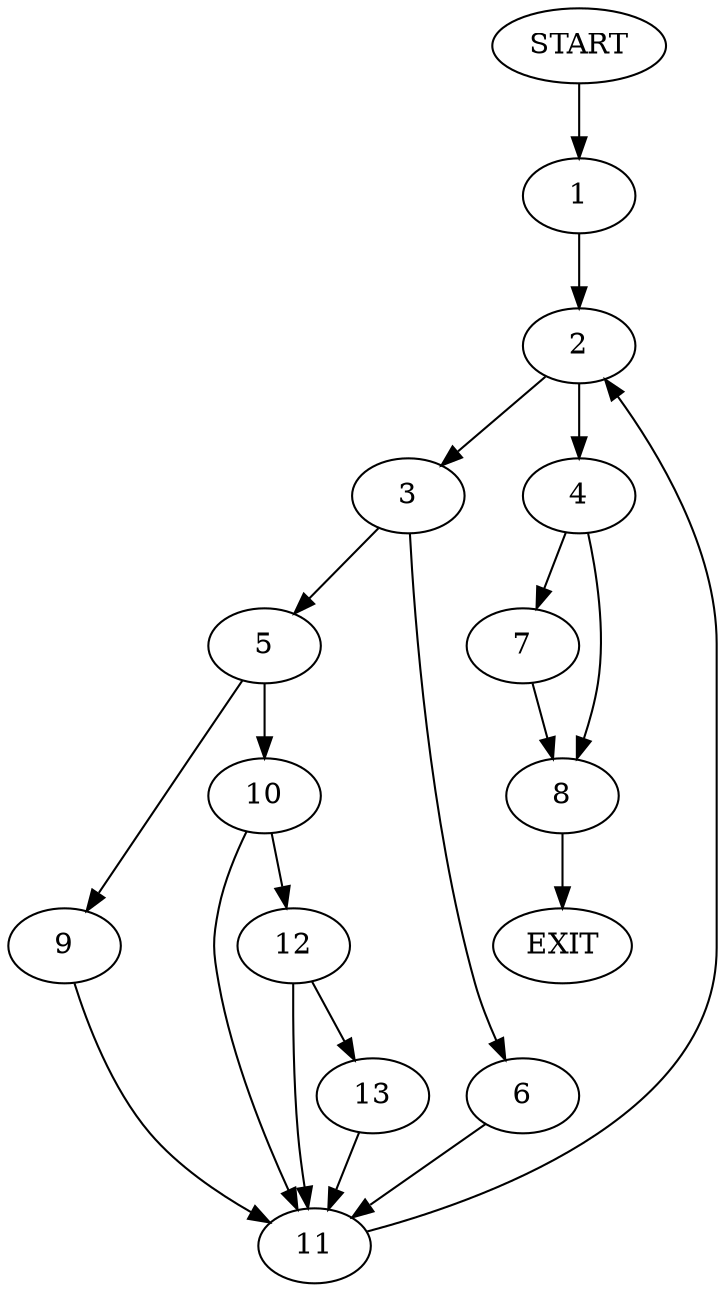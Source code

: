 digraph {
0 [label="START"]
14 [label="EXIT"]
0 -> 1
1 -> 2
2 -> 3
2 -> 4
3 -> 5
3 -> 6
4 -> 7
4 -> 8
5 -> 9
5 -> 10
6 -> 11
11 -> 2
10 -> 11
10 -> 12
9 -> 11
12 -> 13
12 -> 11
13 -> 11
7 -> 8
8 -> 14
}
